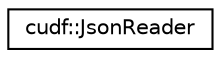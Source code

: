 digraph "Graphical Class Hierarchy"
{
  edge [fontname="Helvetica",fontsize="10",labelfontname="Helvetica",labelfontsize="10"];
  node [fontname="Helvetica",fontsize="10",shape=record];
  rankdir="LR";
  Node0 [label="cudf::JsonReader",height=0.2,width=0.4,color="black", fillcolor="white", style="filled",URL="$classcudf_1_1JsonReader.html",tooltip="Class used to parse Json input and convert it into gdf columns. "];
}
